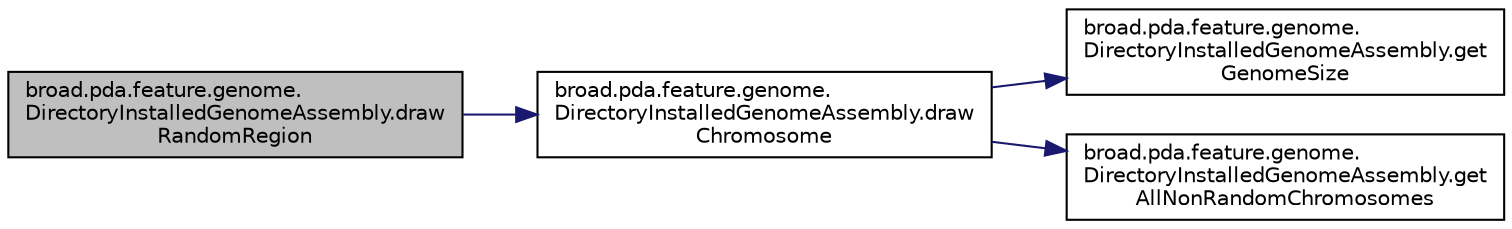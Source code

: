 digraph "broad.pda.feature.genome.DirectoryInstalledGenomeAssembly.drawRandomRegion"
{
  edge [fontname="Helvetica",fontsize="10",labelfontname="Helvetica",labelfontsize="10"];
  node [fontname="Helvetica",fontsize="10",shape=record];
  rankdir="LR";
  Node1 [label="broad.pda.feature.genome.\lDirectoryInstalledGenomeAssembly.draw\lRandomRegion",height=0.2,width=0.4,color="black", fillcolor="grey75", style="filled" fontcolor="black"];
  Node1 -> Node2 [color="midnightblue",fontsize="10",style="solid"];
  Node2 [label="broad.pda.feature.genome.\lDirectoryInstalledGenomeAssembly.draw\lChromosome",height=0.2,width=0.4,color="black", fillcolor="white", style="filled",URL="$classbroad_1_1pda_1_1feature_1_1genome_1_1_directory_installed_genome_assembly.html#a61e20cec51563cf0109fd039ac861c3e"];
  Node2 -> Node3 [color="midnightblue",fontsize="10",style="solid"];
  Node3 [label="broad.pda.feature.genome.\lDirectoryInstalledGenomeAssembly.get\lGenomeSize",height=0.2,width=0.4,color="black", fillcolor="white", style="filled",URL="$classbroad_1_1pda_1_1feature_1_1genome_1_1_directory_installed_genome_assembly.html#a928bd63f7e8e0fc7ff953346a44410e8"];
  Node2 -> Node4 [color="midnightblue",fontsize="10",style="solid"];
  Node4 [label="broad.pda.feature.genome.\lDirectoryInstalledGenomeAssembly.get\lAllNonRandomChromosomes",height=0.2,width=0.4,color="black", fillcolor="white", style="filled",URL="$classbroad_1_1pda_1_1feature_1_1genome_1_1_directory_installed_genome_assembly.html#a40ce13a9c4f63ea6766e1b7a4762693c"];
}
